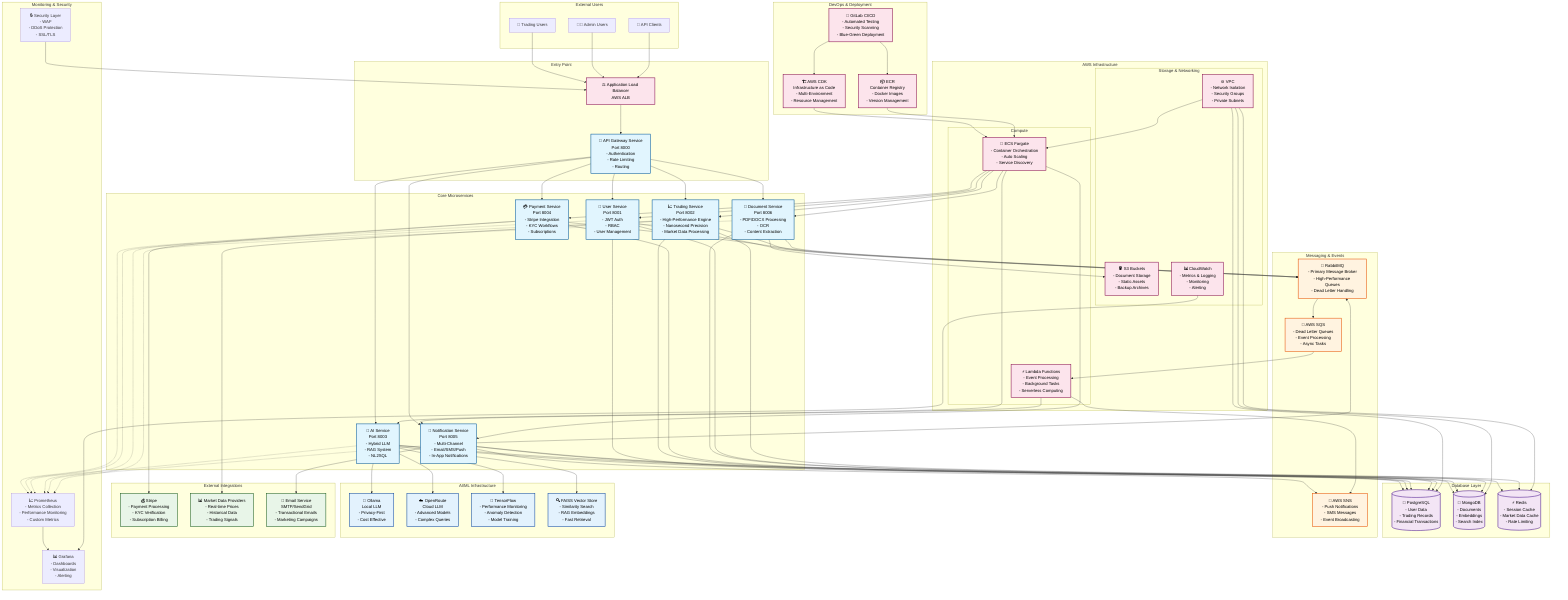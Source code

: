 graph TB
    %% External Users and Interfaces
    subgraph "External Users"
        USER[👤 Trading Users]
        ADMIN[👨‍💼 Admin Users]
        API_CLIENT[🔌 API Clients]
    end

    %% Load Balancer and API Gateway
    subgraph "Entry Point"
        ALB[⚖️ Application Load Balancer<br/>AWS ALB]
        GATEWAY[🚪 API Gateway Service<br/>Port 8000<br/>- Authentication<br/>- Rate Limiting<br/>- Routing]
    end

    %% Core Microservices
    subgraph "Core Microservices"
        USER_SVC[👥 User Service<br/>Port 8001<br/>- JWT Auth<br/>- RBAC<br/>- User Management]

        TRADING_SVC[📈 Trading Service<br/>Port 8002<br/>- High-Performance Engine<br/>- Nanosecond Precision<br/>- Market Data Processing]

        AI_SVC[🤖 AI Service<br/>Port 8003<br/>- Hybrid LLM<br/>- RAG System<br/>- NL2SQL]

        PAYMENT_SVC[💳 Payment Service<br/>Port 8004<br/>- Stripe Integration<br/>- KYC Workflows<br/>- Subscriptions]

        NOTIFICATION_SVC[📢 Notification Service<br/>Port 8005<br/>- Multi-Channel<br/>- Email/SMS/Push<br/>- In-App Notifications]

        DOC_SVC[📄 Document Service<br/>Port 8006<br/>- PDF/DOCX Processing<br/>- OCR<br/>- Content Extraction]
    end

    %% Databases
    subgraph "Database Layer"
        POSTGRES[(🐘 PostgreSQL<br/>- User Data<br/>- Trading Records<br/>- Financial Transactions)]

        MONGODB[(🍃 MongoDB<br/>- Documents<br/>- Embeddings<br/>- Search Index)]

        REDIS[(⚡ Redis<br/>- Session Cache<br/>- Market Data Cache<br/>- Rate Limiting)]
    end

    %% Messaging Systems
    subgraph "Messaging & Events"
        RABBITMQ[🐰 RabbitMQ<br/>- Primary Message Broker<br/>- High-Performance Queues<br/>- Dead Letter Handling]

        SQS[📨 AWS SQS<br/>- Dead Letter Queues<br/>- Event Processing<br/>- Async Tasks]

        SNS[📡 AWS SNS<br/>- Push Notifications<br/>- SMS Messages<br/>- Event Broadcasting]
    end

    %% External AI Services
    subgraph "AI/ML Infrastructure"
        OLLAMA[🦙 Ollama<br/>Local LLM<br/>- Privacy-First<br/>- Cost Effective]

        OPENROUTE[☁️ OpenRoute<br/>Cloud LLM<br/>- Advanced Models<br/>- Complex Queries]

        TENSORFLOW[🧠 TensorFlow<br/>- Performance Monitoring<br/>- Anomaly Detection<br/>- Model Training]

        FAISS[🔍 FAISS Vector Store<br/>- Similarity Search<br/>- RAG Embeddings<br/>- Fast Retrieval]
    end

    %% External Services
    subgraph "External Integrations"
        STRIPE[💰 Stripe<br/>- Payment Processing<br/>- KYC Verification<br/>- Subscription Billing]

        MARKET_DATA[📊 Market Data Providers<br/>- Real-time Prices<br/>- Historical Data<br/>- Trading Signals]

        EMAIL_PROVIDER[📧 Email Service<br/>SMTP/SendGrid<br/>- Transactional Emails<br/>- Marketing Campaigns]
    end

    %% AWS Infrastructure
    subgraph "AWS Infrastructure"
        subgraph "Compute"
            ECS[🐳 ECS Fargate<br/>- Container Orchestration<br/>- Auto Scaling<br/>- Service Discovery]

            LAMBDA[⚡ Lambda Functions<br/>- Event Processing<br/>- Background Tasks<br/>- Serverless Computing]
        end

        subgraph "Storage & Networking"
            VPC[🌐 VPC<br/>- Network Isolation<br/>- Security Groups<br/>- Private Subnets]

            S3[🪣 S3 Buckets<br/>- Document Storage<br/>- Static Assets<br/>- Backup Archives]

            CLOUDWATCH[📊 CloudWatch<br/>- Metrics & Logging<br/>- Monitoring<br/>- Alerting]
        end
    end

    %% CI/CD Pipeline
    subgraph "DevOps & Deployment"
        GITLAB[🦊 GitLab CI/CD<br/>- Automated Testing<br/>- Security Scanning<br/>- Blue-Green Deployment]

        ECR[📦 ECR<br/>Container Registry<br/>- Docker Images<br/>- Version Management]

        CDK[🏗️ AWS CDK<br/>Infrastructure as Code<br/>- Multi-Environment<br/>- Resource Management]
    end

    %% Monitoring & Security
    subgraph "Monitoring & Security"
        PROMETHEUS[📈 Prometheus<br/>- Metrics Collection<br/>- Performance Monitoring<br/>- Custom Metrics]

        GRAFANA[📊 Grafana<br/>- Dashboards<br/>- Visualization<br/>- Alerting]

        SECURITY[🔒 Security Layer<br/>- WAF<br/>- DDoS Protection<br/>- SSL/TLS]
    end

    %% User Flow
    USER --> ALB
    ADMIN --> ALB
    API_CLIENT --> ALB
    ALB --> GATEWAY

    %% API Gateway Routes
    GATEWAY --> USER_SVC
    GATEWAY --> TRADING_SVC
    GATEWAY --> AI_SVC
    GATEWAY --> PAYMENT_SVC
    GATEWAY --> NOTIFICATION_SVC
    GATEWAY --> DOC_SVC

    %% Service Dependencies
    USER_SVC --> POSTGRES
    USER_SVC --> REDIS
    USER_SVC --> RABBITMQ

    TRADING_SVC --> POSTGRES
    TRADING_SVC --> REDIS
    TRADING_SVC --> RABBITMQ
    TRADING_SVC --> MARKET_DATA

    AI_SVC --> MONGODB
    AI_SVC --> OLLAMA
    AI_SVC --> OPENROUTE
    AI_SVC --> TENSORFLOW
    AI_SVC --> FAISS
    AI_SVC --> POSTGRES

    PAYMENT_SVC --> POSTGRES
    PAYMENT_SVC --> STRIPE
    PAYMENT_SVC --> RABBITMQ

    NOTIFICATION_SVC --> POSTGRES
    NOTIFICATION_SVC --> MONGODB
    NOTIFICATION_SVC --> SNS
    NOTIFICATION_SVC --> EMAIL_PROVIDER
    NOTIFICATION_SVC --> RABBITMQ

    DOC_SVC --> MONGODB
    DOC_SVC --> S3
    DOC_SVC --> RABBITMQ

    %% Messaging Flow
    RABBITMQ --> SQS
    SQS --> LAMBDA
    LAMBDA --> SNS
    LAMBDA --> NOTIFICATION_SVC

    %% Infrastructure Connections
    ECS --> USER_SVC
    ECS --> TRADING_SVC
    ECS --> AI_SVC
    ECS --> PAYMENT_SVC
    ECS --> NOTIFICATION_SVC
    ECS --> DOC_SVC

    %% Monitoring Connections
    USER_SVC -.-> PROMETHEUS
    TRADING_SVC -.-> PROMETHEUS
    AI_SVC -.-> PROMETHEUS
    PAYMENT_SVC -.-> PROMETHEUS
    NOTIFICATION_SVC -.-> PROMETHEUS
    DOC_SVC -.-> PROMETHEUS

    PROMETHEUS --> GRAFANA
    CLOUDWATCH --> GRAFANA

    %% CI/CD Flow
    GITLAB --> ECR
    GITLAB --> CDK
    CDK --> ECS
    ECR --> ECS

    %% Security Layer
    SECURITY --> ALB
    VPC --> ECS
    VPC --> POSTGRES
    VPC --> MONGODB
    VPC --> REDIS

    %% Styling
    classDef serviceClass fill:#e1f5fe,stroke:#01579b,stroke-width:2px,color:#000000
    classDef databaseClass fill:#f3e5f5,stroke:#4a148c,stroke-width:2px,color:#000000
    classDef messagingClass fill:#fff3e0,stroke:#e65100,stroke-width:2px,color:#000000
    classDef externalClass fill:#e8f5e8,stroke:#1b5e20,stroke-width:2px,color:#000000
    classDef infraClass fill:#fce4ec,stroke:#880e4f,stroke-width:2px,color:#000000
    classDef aiClass fill:#e3f2fd,stroke:#0d47a1,stroke-width:2px,color:#000000

    class USER_SVC,TRADING_SVC,AI_SVC,PAYMENT_SVC,NOTIFICATION_SVC,DOC_SVC,GATEWAY serviceClass
    class POSTGRES,MONGODB,REDIS databaseClass
    class RABBITMQ,SQS,SNS messagingClass
    class STRIPE,MARKET_DATA,EMAIL_PROVIDER externalClass
    class ECS,LAMBDA,VPC,S3,CLOUDWATCH,ALB,GITLAB,ECR,CDK infraClass
    class OLLAMA,OPENROUTE,TENSORFLOW,FAISS aiClass